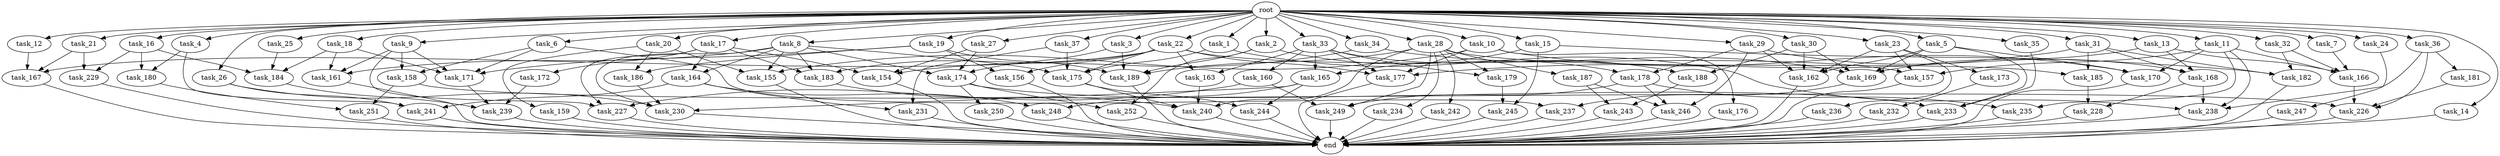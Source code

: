 digraph G {
  task_8 [size="102.400000"];
  task_239 [size="97066260889.600006"];
  task_173 [size="3435973836.800000"];
  task_158 [size="77309411328.000000"];
  task_17 [size="102.400000"];
  task_32 [size="102.400000"];
  root [size="0.000000"];
  task_242 [size="85899345920.000000"];
  task_157 [size="103079215104.000000"];
  task_161 [size="80745385164.800003"];
  task_159 [size="21474836480.000000"];
  task_26 [size="102.400000"];
  task_15 [size="102.400000"];
  task_252 [size="49821620633.600006"];
  task_251 [size="68719476736.000000"];
  task_167 [size="241377162035.200012"];
  task_227 [size="158913789952.000000"];
  task_166 [size="67001489817.600006"];
  task_177 [size="166644731084.800018"];
  task_33 [size="102.400000"];
  task_186 [size="76450417868.800003"];
  task_7 [size="102.400000"];
  task_181 [size="3435973836.800000"];
  task_231 [size="24910810316.800003"];
  task_241 [size="103079215104.000000"];
  task_233 [size="135720966553.600006"];
  task_176 [size="3435973836.800000"];
  task_13 [size="102.400000"];
  task_30 [size="102.400000"];
  task_5 [size="102.400000"];
  task_183 [size="92771293593.600006"];
  task_6 [size="102.400000"];
  task_184 [size="104797202022.400009"];
  task_240 [size="152041842278.399994"];
  task_22 [size="102.400000"];
  task_169 [size="152900835737.600006"];
  task_3 [size="102.400000"];
  task_179 [size="93630287052.800003"];
  task_187 [size="85899345920.000000"];
  task_164 [size="6871947673.600000"];
  task_188 [size="62706522521.600006"];
  task_236 [size="3435973836.800000"];
  task_230 [size="182965606809.600006"];
  task_234 [size="85899345920.000000"];
  task_35 [size="102.400000"];
  task_16 [size="102.400000"];
  task_154 [size="24910810316.800003"];
  task_175 [size="152900835737.600006"];
  task_155 [size="28346784153.600002"];
  task_189 [size="237941188198.400024"];
  task_160 [size="7730941132.800000"];
  task_182 [size="115105123532.800003"];
  task_245 [size="73014444032.000000"];
  task_12 [size="102.400000"];
  task_21 [size="102.400000"];
  task_18 [size="102.400000"];
  task_180 [size="68719476736.000000"];
  task_31 [size="102.400000"];
  task_244 [size="93630287052.800003"];
  task_9 [size="102.400000"];
  task_237 [size="11166914969.600000"];
  task_168 [size="125413045043.200012"];
  task_28 [size="102.400000"];
  task_174 [size="66142496358.400002"];
  task_247 [size="85899345920.000000"];
  task_29 [size="102.400000"];
  task_185 [size="155477816115.200012"];
  task_34 [size="102.400000"];
  task_10 [size="102.400000"];
  task_163 [size="93630287052.800003"];
  task_178 [size="55834574848.000000"];
  task_2 [size="102.400000"];
  task_171 [size="140015933849.600006"];
  end [size="0.000000"];
  task_228 [size="44667659878.400002"];
  task_14 [size="102.400000"];
  task_156 [size="140874927308.800018"];
  task_24 [size="102.400000"];
  task_243 [size="91053306675.200012"];
  task_19 [size="102.400000"];
  task_226 [size="156336809574.399994"];
  task_36 [size="102.400000"];
  task_170 [size="59270548684.800003"];
  task_25 [size="102.400000"];
  task_4 [size="102.400000"];
  task_235 [size="44667659878.400002"];
  task_27 [size="102.400000"];
  task_232 [size="30923764531.200001"];
  task_20 [size="102.400000"];
  task_229 [size="124554051584.000000"];
  task_23 [size="102.400000"];
  task_37 [size="102.400000"];
  task_165 [size="49821620633.600006"];
  task_1 [size="102.400000"];
  task_11 [size="102.400000"];
  task_249 [size="202722456371.200012"];
  task_172 [size="3435973836.800000"];
  task_250 [size="7730941132.800000"];
  task_246 [size="66142496358.400002"];
  task_162 [size="114246130073.600006"];
  task_238 [size="90194313216.000000"];
  task_248 [size="89335319756.800003"];

  task_8 -> task_183 [size="33554432.000000"];
  task_8 -> task_175 [size="33554432.000000"];
  task_8 -> task_164 [size="33554432.000000"];
  task_8 -> task_161 [size="33554432.000000"];
  task_8 -> task_174 [size="33554432.000000"];
  task_8 -> task_230 [size="33554432.000000"];
  task_8 -> task_155 [size="33554432.000000"];
  task_239 -> end [size="1.000000"];
  task_173 -> task_232 [size="301989888.000000"];
  task_158 -> task_251 [size="134217728.000000"];
  task_158 -> task_226 [size="134217728.000000"];
  task_17 -> task_154 [size="33554432.000000"];
  task_17 -> task_172 [size="33554432.000000"];
  task_17 -> task_227 [size="33554432.000000"];
  task_17 -> task_164 [size="33554432.000000"];
  task_17 -> task_183 [size="33554432.000000"];
  task_32 -> task_166 [size="33554432.000000"];
  task_32 -> task_182 [size="33554432.000000"];
  root -> task_8 [size="1.000000"];
  root -> task_14 [size="1.000000"];
  root -> task_24 [size="1.000000"];
  root -> task_13 [size="1.000000"];
  root -> task_33 [size="1.000000"];
  root -> task_12 [size="1.000000"];
  root -> task_21 [size="1.000000"];
  root -> task_18 [size="1.000000"];
  root -> task_22 [size="1.000000"];
  root -> task_31 [size="1.000000"];
  root -> task_9 [size="1.000000"];
  root -> task_5 [size="1.000000"];
  root -> task_36 [size="1.000000"];
  root -> task_32 [size="1.000000"];
  root -> task_26 [size="1.000000"];
  root -> task_15 [size="1.000000"];
  root -> task_6 [size="1.000000"];
  root -> task_4 [size="1.000000"];
  root -> task_25 [size="1.000000"];
  root -> task_30 [size="1.000000"];
  root -> task_34 [size="1.000000"];
  root -> task_3 [size="1.000000"];
  root -> task_19 [size="1.000000"];
  root -> task_10 [size="1.000000"];
  root -> task_23 [size="1.000000"];
  root -> task_37 [size="1.000000"];
  root -> task_1 [size="1.000000"];
  root -> task_17 [size="1.000000"];
  root -> task_2 [size="1.000000"];
  root -> task_29 [size="1.000000"];
  root -> task_20 [size="1.000000"];
  root -> task_35 [size="1.000000"];
  root -> task_7 [size="1.000000"];
  root -> task_27 [size="1.000000"];
  root -> task_11 [size="1.000000"];
  root -> task_28 [size="1.000000"];
  root -> task_16 [size="1.000000"];
  task_242 -> end [size="1.000000"];
  task_157 -> end [size="1.000000"];
  task_161 -> end [size="1.000000"];
  task_159 -> end [size="1.000000"];
  task_26 -> task_241 [size="838860800.000000"];
  task_26 -> task_230 [size="838860800.000000"];
  task_15 -> task_245 [size="411041792.000000"];
  task_15 -> task_165 [size="411041792.000000"];
  task_15 -> task_182 [size="411041792.000000"];
  task_252 -> end [size="1.000000"];
  task_251 -> end [size="1.000000"];
  task_167 -> end [size="1.000000"];
  task_227 -> end [size="1.000000"];
  task_166 -> task_226 [size="679477248.000000"];
  task_177 -> end [size="1.000000"];
  task_33 -> task_160 [size="75497472.000000"];
  task_33 -> task_179 [size="75497472.000000"];
  task_33 -> task_163 [size="75497472.000000"];
  task_33 -> task_188 [size="75497472.000000"];
  task_33 -> task_177 [size="75497472.000000"];
  task_33 -> task_165 [size="75497472.000000"];
  task_186 -> task_230 [size="75497472.000000"];
  task_7 -> task_166 [size="75497472.000000"];
  task_181 -> task_226 [size="679477248.000000"];
  task_231 -> end [size="1.000000"];
  task_241 -> end [size="1.000000"];
  task_233 -> end [size="1.000000"];
  task_176 -> end [size="1.000000"];
  task_13 -> task_169 [size="411041792.000000"];
  task_13 -> task_166 [size="411041792.000000"];
  task_13 -> task_168 [size="411041792.000000"];
  task_30 -> task_188 [size="536870912.000000"];
  task_30 -> task_162 [size="536870912.000000"];
  task_30 -> task_169 [size="536870912.000000"];
  task_5 -> task_162 [size="411041792.000000"];
  task_5 -> task_169 [size="411041792.000000"];
  task_5 -> task_170 [size="411041792.000000"];
  task_5 -> task_233 [size="411041792.000000"];
  task_183 -> task_240 [size="33554432.000000"];
  task_6 -> task_237 [size="75497472.000000"];
  task_6 -> task_158 [size="75497472.000000"];
  task_6 -> task_171 [size="75497472.000000"];
  task_184 -> task_239 [size="838860800.000000"];
  task_240 -> end [size="1.000000"];
  task_22 -> task_167 [size="838860800.000000"];
  task_22 -> task_157 [size="838860800.000000"];
  task_22 -> task_156 [size="838860800.000000"];
  task_22 -> task_163 [size="838860800.000000"];
  task_22 -> task_175 [size="838860800.000000"];
  task_22 -> task_183 [size="838860800.000000"];
  task_22 -> task_177 [size="838860800.000000"];
  task_169 -> task_237 [size="33554432.000000"];
  task_3 -> task_189 [size="536870912.000000"];
  task_3 -> task_174 [size="536870912.000000"];
  task_179 -> task_245 [size="301989888.000000"];
  task_187 -> task_246 [size="209715200.000000"];
  task_187 -> task_243 [size="209715200.000000"];
  task_164 -> task_231 [size="33554432.000000"];
  task_164 -> task_241 [size="33554432.000000"];
  task_164 -> task_248 [size="33554432.000000"];
  task_188 -> task_243 [size="679477248.000000"];
  task_236 -> end [size="1.000000"];
  task_230 -> end [size="1.000000"];
  task_234 -> end [size="1.000000"];
  task_35 -> task_233 [size="838860800.000000"];
  task_16 -> task_229 [size="536870912.000000"];
  task_16 -> task_184 [size="536870912.000000"];
  task_16 -> task_180 [size="536870912.000000"];
  task_154 -> end [size="1.000000"];
  task_175 -> task_240 [size="75497472.000000"];
  task_175 -> task_244 [size="75497472.000000"];
  task_155 -> end [size="1.000000"];
  task_189 -> end [size="1.000000"];
  task_160 -> task_249 [size="838860800.000000"];
  task_160 -> task_227 [size="838860800.000000"];
  task_182 -> end [size="1.000000"];
  task_245 -> end [size="1.000000"];
  task_12 -> task_167 [size="838860800.000000"];
  task_21 -> task_229 [size="679477248.000000"];
  task_21 -> task_167 [size="679477248.000000"];
  task_18 -> task_161 [size="75497472.000000"];
  task_18 -> task_184 [size="75497472.000000"];
  task_18 -> task_171 [size="75497472.000000"];
  task_180 -> task_251 [size="536870912.000000"];
  task_31 -> task_185 [size="679477248.000000"];
  task_31 -> task_177 [size="679477248.000000"];
  task_31 -> task_168 [size="679477248.000000"];
  task_31 -> task_182 [size="679477248.000000"];
  task_244 -> end [size="1.000000"];
  task_9 -> task_161 [size="679477248.000000"];
  task_9 -> task_227 [size="679477248.000000"];
  task_9 -> task_158 [size="679477248.000000"];
  task_9 -> task_171 [size="679477248.000000"];
  task_237 -> end [size="1.000000"];
  task_168 -> task_228 [size="301989888.000000"];
  task_168 -> task_238 [size="301989888.000000"];
  task_28 -> task_185 [size="838860800.000000"];
  task_28 -> task_189 [size="838860800.000000"];
  task_28 -> task_187 [size="838860800.000000"];
  task_28 -> task_179 [size="838860800.000000"];
  task_28 -> task_234 [size="838860800.000000"];
  task_28 -> task_242 [size="838860800.000000"];
  task_28 -> task_249 [size="838860800.000000"];
  task_28 -> task_240 [size="838860800.000000"];
  task_174 -> task_233 [size="75497472.000000"];
  task_174 -> task_250 [size="75497472.000000"];
  task_174 -> task_252 [size="75497472.000000"];
  task_247 -> end [size="1.000000"];
  task_29 -> task_162 [size="134217728.000000"];
  task_29 -> task_178 [size="134217728.000000"];
  task_29 -> task_168 [size="134217728.000000"];
  task_29 -> task_246 [size="134217728.000000"];
  task_185 -> task_228 [size="134217728.000000"];
  task_34 -> task_154 [size="134217728.000000"];
  task_34 -> task_169 [size="134217728.000000"];
  task_10 -> task_170 [size="33554432.000000"];
  task_10 -> task_176 [size="33554432.000000"];
  task_10 -> task_177 [size="33554432.000000"];
  task_10 -> task_155 [size="33554432.000000"];
  task_163 -> task_240 [size="536870912.000000"];
  task_178 -> task_235 [size="301989888.000000"];
  task_178 -> task_246 [size="301989888.000000"];
  task_178 -> task_249 [size="301989888.000000"];
  task_2 -> task_189 [size="411041792.000000"];
  task_2 -> task_178 [size="411041792.000000"];
  task_2 -> task_252 [size="411041792.000000"];
  task_171 -> task_239 [size="75497472.000000"];
  task_228 -> end [size="1.000000"];
  task_14 -> end [size="1.000000"];
  task_156 -> end [size="1.000000"];
  task_24 -> task_247 [size="838860800.000000"];
  task_243 -> end [size="1.000000"];
  task_19 -> task_189 [size="536870912.000000"];
  task_19 -> task_156 [size="536870912.000000"];
  task_19 -> task_186 [size="536870912.000000"];
  task_19 -> task_171 [size="536870912.000000"];
  task_226 -> end [size="1.000000"];
  task_36 -> task_181 [size="33554432.000000"];
  task_36 -> task_226 [size="33554432.000000"];
  task_36 -> task_238 [size="33554432.000000"];
  task_170 -> end [size="1.000000"];
  task_25 -> task_184 [size="411041792.000000"];
  task_4 -> task_241 [size="134217728.000000"];
  task_4 -> task_180 [size="134217728.000000"];
  task_235 -> end [size="1.000000"];
  task_27 -> task_154 [size="75497472.000000"];
  task_27 -> task_174 [size="75497472.000000"];
  task_232 -> end [size="1.000000"];
  task_20 -> task_159 [size="209715200.000000"];
  task_20 -> task_186 [size="209715200.000000"];
  task_20 -> task_155 [size="209715200.000000"];
  task_229 -> end [size="1.000000"];
  task_23 -> task_162 [size="33554432.000000"];
  task_23 -> task_157 [size="33554432.000000"];
  task_23 -> task_173 [size="33554432.000000"];
  task_23 -> task_236 [size="33554432.000000"];
  task_37 -> task_231 [size="209715200.000000"];
  task_37 -> task_175 [size="209715200.000000"];
  task_165 -> task_244 [size="838860800.000000"];
  task_165 -> task_230 [size="838860800.000000"];
  task_165 -> task_248 [size="838860800.000000"];
  task_1 -> task_175 [size="411041792.000000"];
  task_1 -> task_238 [size="411041792.000000"];
  task_11 -> task_235 [size="134217728.000000"];
  task_11 -> task_170 [size="134217728.000000"];
  task_11 -> task_157 [size="134217728.000000"];
  task_11 -> task_166 [size="134217728.000000"];
  task_11 -> task_238 [size="134217728.000000"];
  task_249 -> end [size="1.000000"];
  task_172 -> task_239 [size="33554432.000000"];
  task_250 -> end [size="1.000000"];
  task_246 -> end [size="1.000000"];
  task_162 -> end [size="1.000000"];
  task_238 -> end [size="1.000000"];
  task_248 -> end [size="1.000000"];
}
